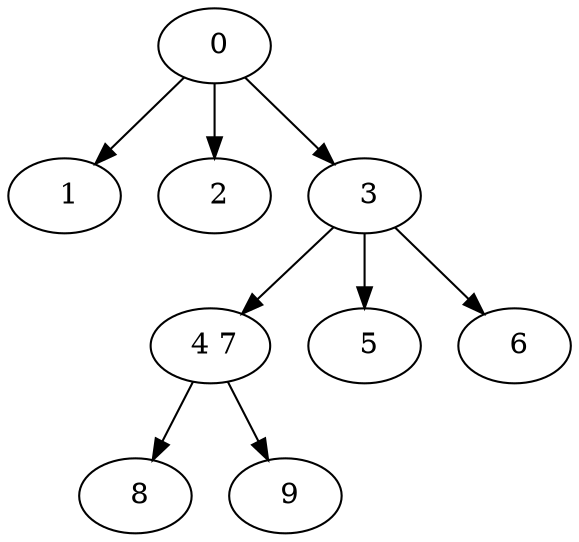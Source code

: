 digraph mytree {
" 0" -> " 1";
" 0" -> " 2";
" 0" -> " 3";
" 1";
" 2";
" 3" -> " 4 7";
" 3" -> " 5";
" 3" -> " 6";
" 4 7" -> " 8";
" 4 7" -> " 9";
" 5";
" 6";
" 8";
" 9";
}
